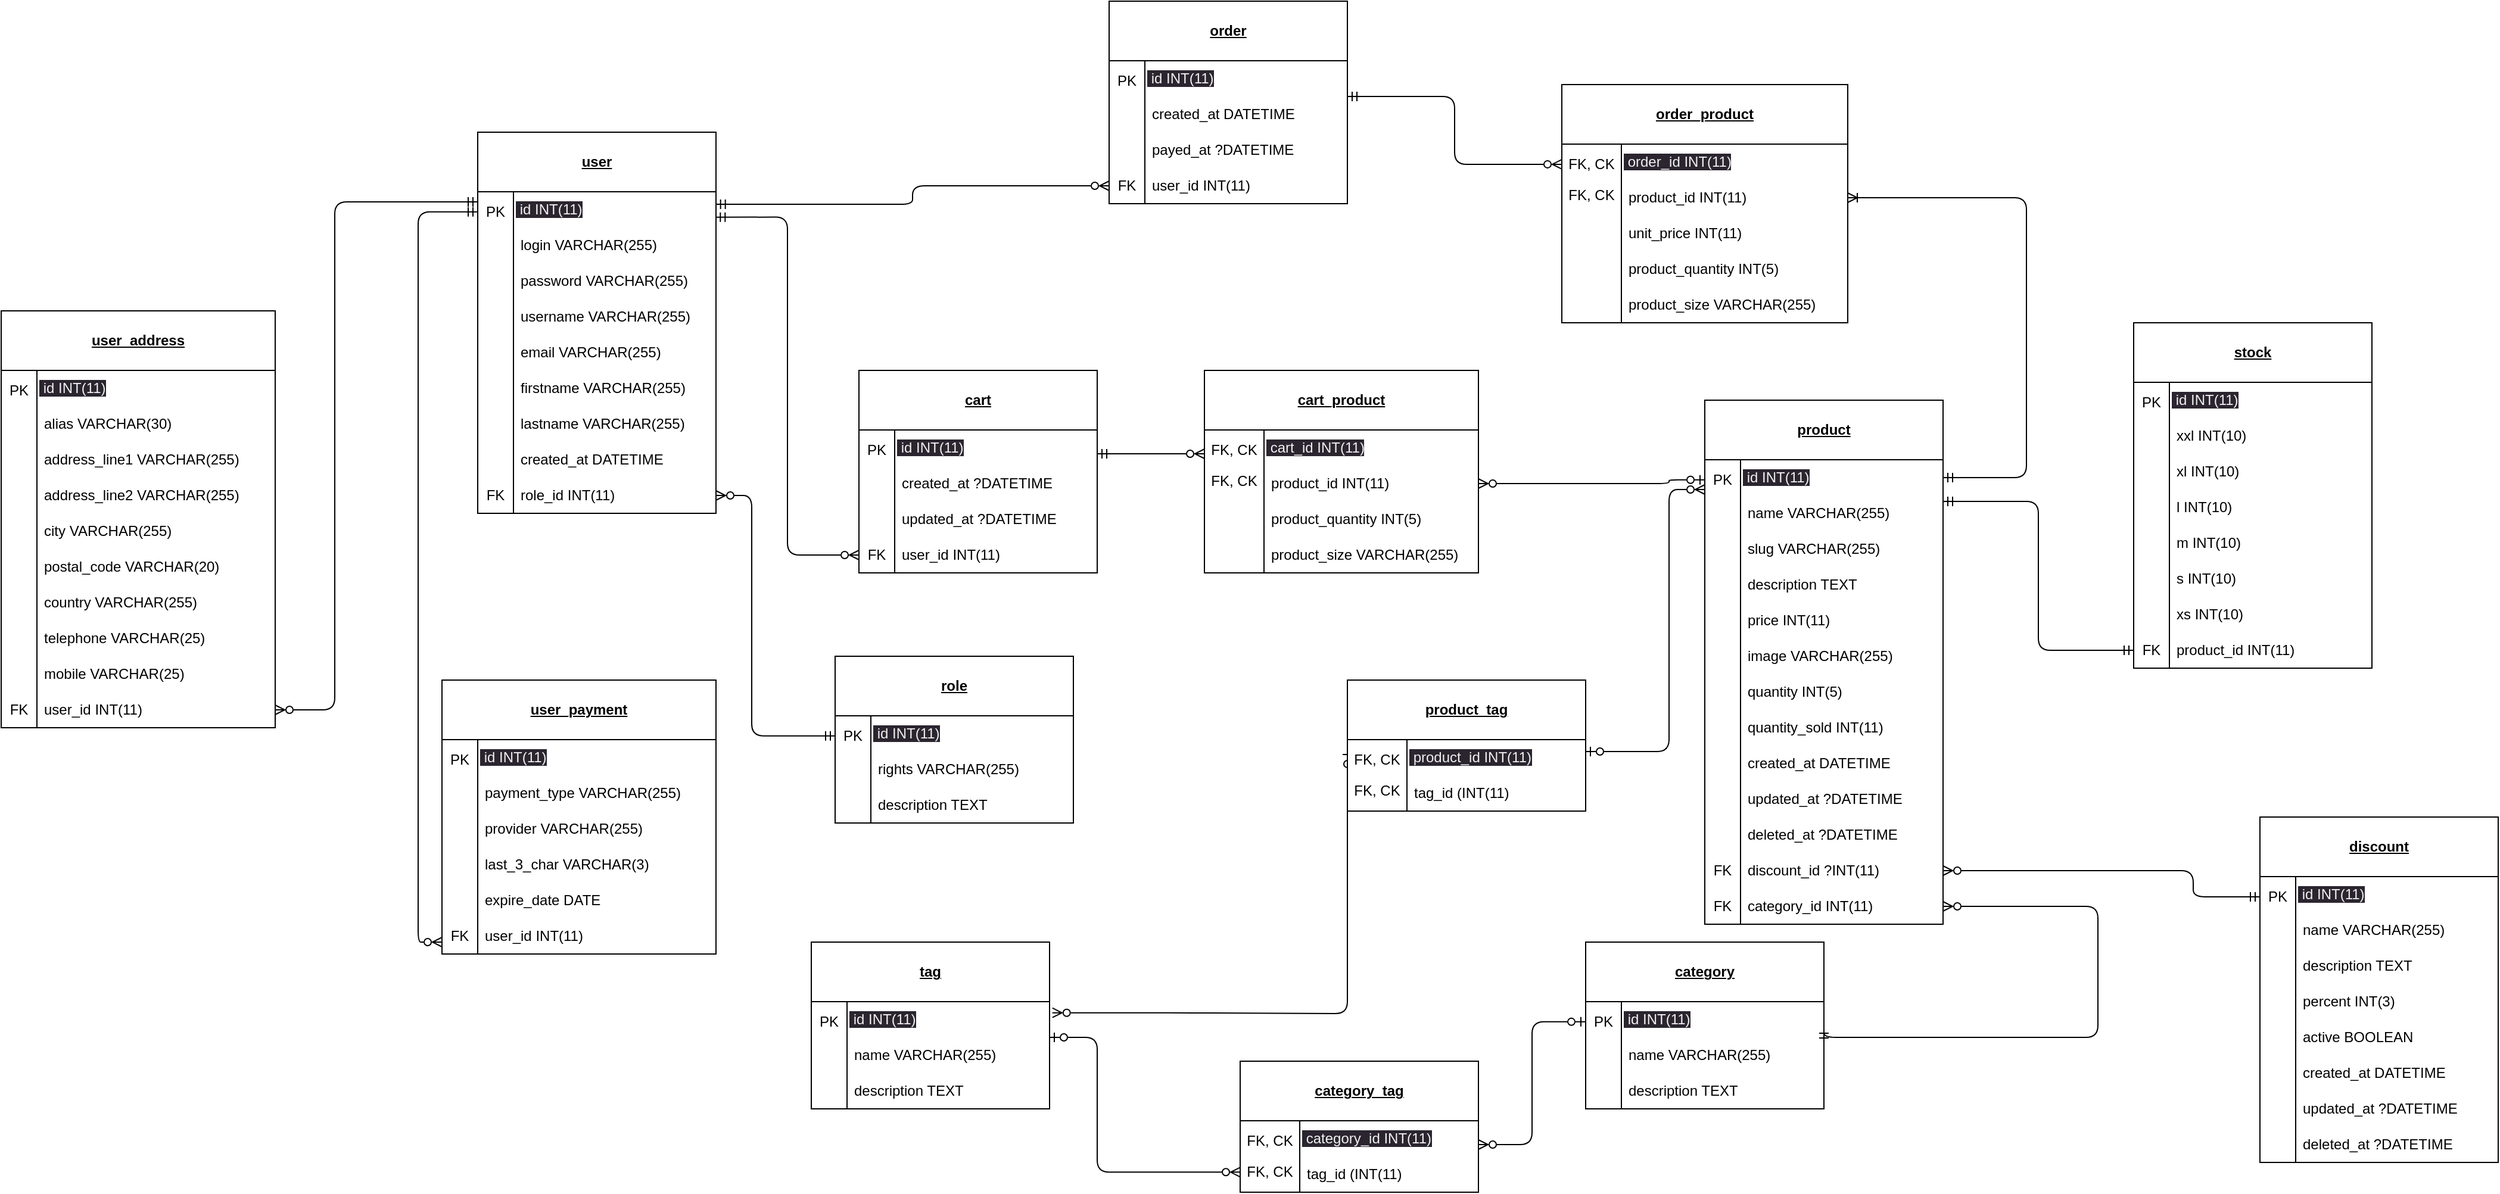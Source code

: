 <mxfile>
    <diagram name="Page-1" id="nvmFkLAB6nwE_kRz7ofC">
        <mxGraphModel dx="2457" dy="3274" grid="1" gridSize="10" guides="1" tooltips="1" connect="1" arrows="1" fold="1" page="1" pageScale="1" pageWidth="827" pageHeight="1169" math="0" shadow="0">
            <root>
                <mxCell id="0"/>
                <mxCell id="1" parent="0"/>
                <mxCell id="493" style="edgeStyle=orthogonalEdgeStyle;html=1;endArrow=ERmandOne;endFill=0;startArrow=ERzeroToMany;startFill=0;" parent="1" source="327" target="484" edge="1">
                    <mxGeometry relative="1" as="geometry">
                        <Array as="points">
                            <mxPoint x="1640" y="-580"/>
                            <mxPoint x="1640" y="-558"/>
                        </Array>
                        <mxPoint x="1450" y="-600" as="sourcePoint"/>
                        <mxPoint x="1600" y="-550" as="targetPoint"/>
                    </mxGeometry>
                </mxCell>
                <mxCell id="400" value="&lt;u&gt;product&lt;/u&gt;" style="swimlane;whiteSpace=wrap;html=1;rounded=0;strokeColor=default;startSize=50;swimlaneFillColor=default;" parent="1" vertex="1">
                    <mxGeometry x="1230" y="-975" width="200" height="440" as="geometry"/>
                </mxCell>
                <mxCell id="315" value="&lt;span style=&quot;color: rgb(240, 240, 240); font-family: Helvetica; font-size: 12px; font-style: normal; font-variant-ligatures: normal; font-variant-caps: normal; font-weight: 400; letter-spacing: normal; orphans: 2; text-align: left; text-indent: 0px; text-transform: none; widows: 2; word-spacing: 0px; -webkit-text-stroke-width: 0px; background-color: rgb(42, 37, 47); text-decoration-thickness: initial; text-decoration-style: initial; text-decoration-color: initial; float: none; display: inline !important;&quot;&gt;&amp;nbsp;id&amp;nbsp;INT(11)&lt;/span&gt;" style="swimlane;fontStyle=0;childLayout=stackLayout;horizontal=1;startSize=30;horizontalStack=0;resizeParent=1;resizeParentMax=0;resizeLast=0;collapsible=1;marginBottom=0;whiteSpace=wrap;html=1;swimlaneFillColor=default;swimlaneLine=0;align=left;" parent="400" vertex="1">
                    <mxGeometry x="30" y="50" width="170" height="390" as="geometry"/>
                </mxCell>
                <mxCell id="317" value="name&amp;nbsp;VARCHAR(255)" style="text;strokeColor=none;fillColor=none;align=left;verticalAlign=middle;spacingLeft=4;spacingRight=4;overflow=hidden;points=[[0,0.5],[1,0.5]];portConstraint=eastwest;rotatable=0;whiteSpace=wrap;html=1;" parent="315" vertex="1">
                    <mxGeometry y="30" width="170" height="30" as="geometry"/>
                </mxCell>
                <mxCell id="318" value="slug&amp;nbsp;VARCHAR(255)" style="text;strokeColor=none;fillColor=none;align=left;verticalAlign=middle;spacingLeft=4;spacingRight=4;overflow=hidden;points=[[0,0.5],[1,0.5]];portConstraint=eastwest;rotatable=0;whiteSpace=wrap;html=1;" parent="315" vertex="1">
                    <mxGeometry y="60" width="170" height="30" as="geometry"/>
                </mxCell>
                <mxCell id="319" value="description TEXT" style="text;strokeColor=none;fillColor=none;align=left;verticalAlign=middle;spacingLeft=4;spacingRight=4;overflow=hidden;points=[[0,0.5],[1,0.5]];portConstraint=eastwest;rotatable=0;whiteSpace=wrap;html=1;" parent="315" vertex="1">
                    <mxGeometry y="90" width="170" height="30" as="geometry"/>
                </mxCell>
                <mxCell id="320" value="price&amp;nbsp;INT(11)" style="text;strokeColor=none;fillColor=none;align=left;verticalAlign=middle;spacingLeft=4;spacingRight=4;overflow=hidden;points=[[0,0.5],[1,0.5]];portConstraint=eastwest;rotatable=0;whiteSpace=wrap;html=1;" parent="315" vertex="1">
                    <mxGeometry y="120" width="170" height="30" as="geometry"/>
                </mxCell>
                <mxCell id="321" value="image VARCHAR(255)" style="text;strokeColor=none;fillColor=none;align=left;verticalAlign=middle;spacingLeft=4;spacingRight=4;overflow=hidden;points=[[0,0.5],[1,0.5]];portConstraint=eastwest;rotatable=0;whiteSpace=wrap;html=1;" parent="315" vertex="1">
                    <mxGeometry y="150" width="170" height="30" as="geometry"/>
                </mxCell>
                <mxCell id="322" value="quantity INT(5)" style="text;strokeColor=none;fillColor=none;align=left;verticalAlign=middle;spacingLeft=4;spacingRight=4;overflow=hidden;points=[[0,0.5],[1,0.5]];portConstraint=eastwest;rotatable=0;whiteSpace=wrap;html=1;" parent="315" vertex="1">
                    <mxGeometry y="180" width="170" height="30" as="geometry"/>
                </mxCell>
                <mxCell id="323" value="quantity_sold INT(11)" style="text;strokeColor=none;fillColor=none;align=left;verticalAlign=middle;spacingLeft=4;spacingRight=4;overflow=hidden;points=[[0,0.5],[1,0.5]];portConstraint=eastwest;rotatable=0;whiteSpace=wrap;html=1;" parent="315" vertex="1">
                    <mxGeometry y="210" width="170" height="30" as="geometry"/>
                </mxCell>
                <mxCell id="324" value="created_at&amp;nbsp;DATETIME" style="text;strokeColor=none;fillColor=none;align=left;verticalAlign=middle;spacingLeft=4;spacingRight=4;overflow=hidden;points=[[0,0.5],[1,0.5]];portConstraint=eastwest;rotatable=0;whiteSpace=wrap;html=1;" parent="315" vertex="1">
                    <mxGeometry y="240" width="170" height="30" as="geometry"/>
                </mxCell>
                <mxCell id="325" value="updated_at ?DATETIME" style="text;strokeColor=none;fillColor=none;align=left;verticalAlign=middle;spacingLeft=4;spacingRight=4;overflow=hidden;points=[[0,0.5],[1,0.5]];portConstraint=eastwest;rotatable=0;whiteSpace=wrap;html=1;" parent="315" vertex="1">
                    <mxGeometry y="270" width="170" height="30" as="geometry"/>
                </mxCell>
                <mxCell id="326" value="deleted_at ?DATETIME" style="text;strokeColor=none;fillColor=none;align=left;verticalAlign=middle;spacingLeft=4;spacingRight=4;overflow=hidden;points=[[0,0.5],[1,0.5]];portConstraint=eastwest;rotatable=0;whiteSpace=wrap;html=1;" parent="315" vertex="1">
                    <mxGeometry y="300" width="170" height="30" as="geometry"/>
                </mxCell>
                <mxCell id="327" value="discount_id ?INT(11)" style="text;strokeColor=none;fillColor=none;align=left;verticalAlign=middle;spacingLeft=4;spacingRight=4;overflow=hidden;points=[[0,0.5],[1,0.5]];portConstraint=eastwest;rotatable=0;whiteSpace=wrap;html=1;" parent="315" vertex="1">
                    <mxGeometry y="330" width="170" height="30" as="geometry"/>
                </mxCell>
                <mxCell id="328" value="category_id&amp;nbsp;INT(11)" style="text;strokeColor=none;fillColor=none;align=left;verticalAlign=middle;spacingLeft=4;spacingRight=4;overflow=hidden;points=[[0,0.5],[1,0.5]];portConstraint=eastwest;rotatable=0;whiteSpace=wrap;html=1;" parent="315" vertex="1">
                    <mxGeometry y="360" width="170" height="30" as="geometry"/>
                </mxCell>
                <mxCell id="421" value="PK" style="text;html=1;strokeColor=none;fillColor=none;align=center;verticalAlign=middle;whiteSpace=wrap;rounded=0;container=0;" parent="400" vertex="1">
                    <mxGeometry y="49.996" width="30" height="33.846" as="geometry"/>
                </mxCell>
                <mxCell id="423" value="FK" style="text;html=1;strokeColor=none;fillColor=none;align=center;verticalAlign=middle;whiteSpace=wrap;rounded=0;container=0;" parent="400" vertex="1">
                    <mxGeometry y="380.02" width="30" height="29.99" as="geometry"/>
                </mxCell>
                <mxCell id="425" value="FK" style="text;html=1;strokeColor=none;fillColor=none;align=center;verticalAlign=middle;whiteSpace=wrap;rounded=0;container=0;" parent="400" vertex="1">
                    <mxGeometry y="410.01" width="30" height="29.99" as="geometry"/>
                </mxCell>
                <mxCell id="452" value="&lt;u&gt;stock&lt;/u&gt;" style="swimlane;whiteSpace=wrap;html=1;rounded=0;strokeColor=default;startSize=50;swimlaneFillColor=default;" parent="1" vertex="1">
                    <mxGeometry x="1590" y="-1040" width="200" height="290" as="geometry"/>
                </mxCell>
                <mxCell id="453" value="&lt;span style=&quot;color: rgb(240, 240, 240); font-family: Helvetica; font-size: 12px; font-style: normal; font-variant-ligatures: normal; font-variant-caps: normal; font-weight: 400; letter-spacing: normal; orphans: 2; text-align: left; text-indent: 0px; text-transform: none; widows: 2; word-spacing: 0px; -webkit-text-stroke-width: 0px; background-color: rgb(42, 37, 47); text-decoration-thickness: initial; text-decoration-style: initial; text-decoration-color: initial; float: none; display: inline !important;&quot;&gt;&amp;nbsp;id&amp;nbsp;INT(11)&lt;/span&gt;" style="swimlane;fontStyle=0;childLayout=stackLayout;horizontal=1;startSize=30;horizontalStack=0;resizeParent=1;resizeParentMax=0;resizeLast=0;collapsible=1;marginBottom=0;whiteSpace=wrap;html=1;swimlaneFillColor=default;swimlaneLine=0;align=left;" parent="452" vertex="1">
                    <mxGeometry x="30" y="50" width="170" height="240" as="geometry"/>
                </mxCell>
                <mxCell id="450" value="xxl INT(10)" style="text;strokeColor=none;fillColor=none;align=left;verticalAlign=middle;spacingLeft=4;spacingRight=4;overflow=hidden;points=[[0,0.5],[1,0.5]];portConstraint=eastwest;rotatable=0;whiteSpace=wrap;html=1;" parent="453" vertex="1">
                    <mxGeometry y="30" width="170" height="30" as="geometry"/>
                </mxCell>
                <mxCell id="449" value="xl INT(10)" style="text;strokeColor=none;fillColor=none;align=left;verticalAlign=middle;spacingLeft=4;spacingRight=4;overflow=hidden;points=[[0,0.5],[1,0.5]];portConstraint=eastwest;rotatable=0;whiteSpace=wrap;html=1;" parent="453" vertex="1">
                    <mxGeometry y="60" width="170" height="30" as="geometry"/>
                </mxCell>
                <mxCell id="448" value="l INT(10)" style="text;strokeColor=none;fillColor=none;align=left;verticalAlign=middle;spacingLeft=4;spacingRight=4;overflow=hidden;points=[[0,0.5],[1,0.5]];portConstraint=eastwest;rotatable=0;whiteSpace=wrap;html=1;" parent="453" vertex="1">
                    <mxGeometry y="90" width="170" height="30" as="geometry"/>
                </mxCell>
                <mxCell id="447" value="m INT(10)" style="text;strokeColor=none;fillColor=none;align=left;verticalAlign=middle;spacingLeft=4;spacingRight=4;overflow=hidden;points=[[0,0.5],[1,0.5]];portConstraint=eastwest;rotatable=0;whiteSpace=wrap;html=1;" parent="453" vertex="1">
                    <mxGeometry y="120" width="170" height="30" as="geometry"/>
                </mxCell>
                <mxCell id="446" value="s INT(10)" style="text;strokeColor=none;fillColor=none;align=left;verticalAlign=middle;spacingLeft=4;spacingRight=4;overflow=hidden;points=[[0,0.5],[1,0.5]];portConstraint=eastwest;rotatable=0;whiteSpace=wrap;html=1;" parent="453" vertex="1">
                    <mxGeometry y="150" width="170" height="30" as="geometry"/>
                </mxCell>
                <mxCell id="445" value="xs INT(10)" style="text;strokeColor=none;fillColor=none;align=left;verticalAlign=middle;spacingLeft=4;spacingRight=4;overflow=hidden;points=[[0,0.5],[1,0.5]];portConstraint=eastwest;rotatable=0;whiteSpace=wrap;html=1;" parent="453" vertex="1">
                    <mxGeometry y="180" width="170" height="30" as="geometry"/>
                </mxCell>
                <mxCell id="451" value="product_id&amp;nbsp;INT(11)" style="text;strokeColor=none;fillColor=none;align=left;verticalAlign=middle;spacingLeft=4;spacingRight=4;overflow=hidden;points=[[0,0.5],[1,0.5]];portConstraint=eastwest;rotatable=0;whiteSpace=wrap;html=1;" parent="453" vertex="1">
                    <mxGeometry y="210" width="170" height="30" as="geometry"/>
                </mxCell>
                <mxCell id="466" value="PK" style="text;html=1;strokeColor=none;fillColor=none;align=center;verticalAlign=middle;whiteSpace=wrap;rounded=0;container=0;" parent="452" vertex="1">
                    <mxGeometry y="49.996" width="30" height="33.846" as="geometry"/>
                </mxCell>
                <mxCell id="468" value="FK" style="text;html=1;strokeColor=none;fillColor=none;align=center;verticalAlign=middle;whiteSpace=wrap;rounded=0;container=0;" parent="452" vertex="1">
                    <mxGeometry y="260.01" width="30" height="29.99" as="geometry"/>
                </mxCell>
                <mxCell id="475" value="&lt;u&gt;discount&lt;/u&gt;" style="swimlane;whiteSpace=wrap;html=1;rounded=0;strokeColor=default;startSize=50;swimlaneFillColor=default;" parent="1" vertex="1">
                    <mxGeometry x="1696" y="-625" width="200" height="290" as="geometry"/>
                </mxCell>
                <mxCell id="476" value="&lt;span style=&quot;color: rgb(240, 240, 240); font-family: Helvetica; font-size: 12px; font-style: normal; font-variant-ligatures: normal; font-variant-caps: normal; font-weight: 400; letter-spacing: normal; orphans: 2; text-align: left; text-indent: 0px; text-transform: none; widows: 2; word-spacing: 0px; -webkit-text-stroke-width: 0px; background-color: rgb(42, 37, 47); text-decoration-thickness: initial; text-decoration-style: initial; text-decoration-color: initial; float: none; display: inline !important;&quot;&gt;&amp;nbsp;id&amp;nbsp;INT(11)&lt;/span&gt;" style="swimlane;fontStyle=0;childLayout=stackLayout;horizontal=1;startSize=30;horizontalStack=0;resizeParent=1;resizeParentMax=0;resizeLast=0;collapsible=1;marginBottom=0;whiteSpace=wrap;html=1;swimlaneFillColor=default;swimlaneLine=0;align=left;" parent="475" vertex="1">
                    <mxGeometry x="30" y="50" width="170" height="240" as="geometry"/>
                </mxCell>
                <mxCell id="486" value="name VARCHAR(255)" style="text;strokeColor=none;fillColor=none;align=left;verticalAlign=middle;spacingLeft=4;spacingRight=4;overflow=hidden;points=[[0,0.5],[1,0.5]];portConstraint=eastwest;rotatable=0;whiteSpace=wrap;html=1;" parent="476" vertex="1">
                    <mxGeometry y="30" width="170" height="30" as="geometry"/>
                </mxCell>
                <mxCell id="487" value="description TEXT" style="text;strokeColor=none;fillColor=none;align=left;verticalAlign=middle;spacingLeft=4;spacingRight=4;overflow=hidden;points=[[0,0.5],[1,0.5]];portConstraint=eastwest;rotatable=0;whiteSpace=wrap;html=1;" parent="476" vertex="1">
                    <mxGeometry y="60" width="170" height="30" as="geometry"/>
                </mxCell>
                <mxCell id="488" value="percent INT(3)" style="text;strokeColor=none;fillColor=none;align=left;verticalAlign=middle;spacingLeft=4;spacingRight=4;overflow=hidden;points=[[0,0.5],[1,0.5]];portConstraint=eastwest;rotatable=0;whiteSpace=wrap;html=1;" parent="476" vertex="1">
                    <mxGeometry y="90" width="170" height="30" as="geometry"/>
                </mxCell>
                <mxCell id="489" value="active BOOLEAN" style="text;strokeColor=none;fillColor=none;align=left;verticalAlign=middle;spacingLeft=4;spacingRight=4;overflow=hidden;points=[[0,0.5],[1,0.5]];portConstraint=eastwest;rotatable=0;whiteSpace=wrap;html=1;" parent="476" vertex="1">
                    <mxGeometry y="120" width="170" height="30" as="geometry"/>
                </mxCell>
                <mxCell id="490" value="created_at&amp;nbsp;DATETIME" style="text;strokeColor=none;fillColor=none;align=left;verticalAlign=middle;spacingLeft=4;spacingRight=4;overflow=hidden;points=[[0,0.5],[1,0.5]];portConstraint=eastwest;rotatable=0;whiteSpace=wrap;html=1;" parent="476" vertex="1">
                    <mxGeometry y="150" width="170" height="30" as="geometry"/>
                </mxCell>
                <mxCell id="491" value="updated_at ?DATETIME" style="text;strokeColor=none;fillColor=none;align=left;verticalAlign=middle;spacingLeft=4;spacingRight=4;overflow=hidden;points=[[0,0.5],[1,0.5]];portConstraint=eastwest;rotatable=0;whiteSpace=wrap;html=1;" parent="476" vertex="1">
                    <mxGeometry y="180" width="170" height="30" as="geometry"/>
                </mxCell>
                <mxCell id="492" value="deleted_at ?DATETIME" style="text;strokeColor=none;fillColor=none;align=left;verticalAlign=middle;spacingLeft=4;spacingRight=4;overflow=hidden;points=[[0,0.5],[1,0.5]];portConstraint=eastwest;rotatable=0;whiteSpace=wrap;html=1;" parent="476" vertex="1">
                    <mxGeometry y="210" width="170" height="30" as="geometry"/>
                </mxCell>
                <mxCell id="484" value="PK" style="text;html=1;strokeColor=none;fillColor=none;align=center;verticalAlign=middle;whiteSpace=wrap;rounded=0;container=0;" parent="475" vertex="1">
                    <mxGeometry y="49.996" width="30" height="33.846" as="geometry"/>
                </mxCell>
                <mxCell id="496" style="edgeStyle=orthogonalEdgeStyle;html=1;startArrow=ERmandOne;startFill=0;endArrow=ERmandOne;endFill=0;exitX=0;exitY=0.5;exitDx=0;exitDy=0;" parent="1" source="468" target="315" edge="1">
                    <mxGeometry relative="1" as="geometry">
                        <Array as="points">
                            <mxPoint x="1510" y="-765"/>
                            <mxPoint x="1510" y="-890"/>
                        </Array>
                    </mxGeometry>
                </mxCell>
                <mxCell id="497" value="&lt;u&gt;category&lt;/u&gt;" style="swimlane;whiteSpace=wrap;html=1;rounded=0;strokeColor=default;startSize=50;swimlaneFillColor=default;" parent="1" vertex="1">
                    <mxGeometry x="1130" y="-520" width="200" height="140" as="geometry"/>
                </mxCell>
                <mxCell id="498" value="&lt;span style=&quot;color: rgb(240, 240, 240); font-family: Helvetica; font-size: 12px; font-style: normal; font-variant-ligatures: normal; font-variant-caps: normal; font-weight: 400; letter-spacing: normal; orphans: 2; text-align: left; text-indent: 0px; text-transform: none; widows: 2; word-spacing: 0px; -webkit-text-stroke-width: 0px; background-color: rgb(42, 37, 47); text-decoration-thickness: initial; text-decoration-style: initial; text-decoration-color: initial; float: none; display: inline !important;&quot;&gt;&amp;nbsp;id&amp;nbsp;INT(11)&lt;/span&gt;" style="swimlane;fontStyle=0;childLayout=stackLayout;horizontal=1;startSize=30;horizontalStack=0;resizeParent=1;resizeParentMax=0;resizeLast=0;collapsible=1;marginBottom=0;whiteSpace=wrap;html=1;swimlaneFillColor=default;swimlaneLine=0;align=left;" parent="497" vertex="1">
                    <mxGeometry x="30" y="50" width="170" height="90" as="geometry"/>
                </mxCell>
                <mxCell id="499" value="name VARCHAR(255)" style="text;strokeColor=none;fillColor=none;align=left;verticalAlign=middle;spacingLeft=4;spacingRight=4;overflow=hidden;points=[[0,0.5],[1,0.5]];portConstraint=eastwest;rotatable=0;whiteSpace=wrap;html=1;" parent="498" vertex="1">
                    <mxGeometry y="30" width="170" height="30" as="geometry"/>
                </mxCell>
                <mxCell id="500" value="description TEXT" style="text;strokeColor=none;fillColor=none;align=left;verticalAlign=middle;spacingLeft=4;spacingRight=4;overflow=hidden;points=[[0,0.5],[1,0.5]];portConstraint=eastwest;rotatable=0;whiteSpace=wrap;html=1;" parent="498" vertex="1">
                    <mxGeometry y="60" width="170" height="30" as="geometry"/>
                </mxCell>
                <mxCell id="506" value="PK" style="text;html=1;strokeColor=none;fillColor=none;align=center;verticalAlign=middle;whiteSpace=wrap;rounded=0;container=0;" parent="497" vertex="1">
                    <mxGeometry y="49.996" width="30" height="33.846" as="geometry"/>
                </mxCell>
                <mxCell id="507" style="edgeStyle=orthogonalEdgeStyle;html=1;startArrow=ERzeroToMany;startFill=0;endArrow=ERmandOne;endFill=0;entryX=1;entryY=0.25;entryDx=0;entryDy=0;" parent="1" source="328" target="498" edge="1">
                    <mxGeometry relative="1" as="geometry">
                        <Array as="points">
                            <mxPoint x="1560" y="-550"/>
                            <mxPoint x="1560" y="-440"/>
                            <mxPoint x="1330" y="-440"/>
                        </Array>
                    </mxGeometry>
                </mxCell>
                <mxCell id="508" value="&lt;u&gt;tag&lt;/u&gt;" style="swimlane;whiteSpace=wrap;html=1;rounded=0;strokeColor=default;startSize=50;swimlaneFillColor=default;" parent="1" vertex="1">
                    <mxGeometry x="480" y="-520" width="200" height="140" as="geometry"/>
                </mxCell>
                <mxCell id="509" value="&lt;span style=&quot;color: rgb(240, 240, 240); font-family: Helvetica; font-size: 12px; font-style: normal; font-variant-ligatures: normal; font-variant-caps: normal; font-weight: 400; letter-spacing: normal; orphans: 2; text-align: left; text-indent: 0px; text-transform: none; widows: 2; word-spacing: 0px; -webkit-text-stroke-width: 0px; background-color: rgb(42, 37, 47); text-decoration-thickness: initial; text-decoration-style: initial; text-decoration-color: initial; float: none; display: inline !important;&quot;&gt;&amp;nbsp;id&amp;nbsp;INT(11)&lt;/span&gt;" style="swimlane;fontStyle=0;childLayout=stackLayout;horizontal=1;startSize=30;horizontalStack=0;resizeParent=1;resizeParentMax=0;resizeLast=0;collapsible=1;marginBottom=0;whiteSpace=wrap;html=1;swimlaneFillColor=default;swimlaneLine=0;align=left;" parent="508" vertex="1">
                    <mxGeometry x="30" y="50" width="170" height="90" as="geometry"/>
                </mxCell>
                <mxCell id="510" value="name VARCHAR(255)" style="text;strokeColor=none;fillColor=none;align=left;verticalAlign=middle;spacingLeft=4;spacingRight=4;overflow=hidden;points=[[0,0.5],[1,0.5]];portConstraint=eastwest;rotatable=0;whiteSpace=wrap;html=1;" parent="509" vertex="1">
                    <mxGeometry y="30" width="170" height="30" as="geometry"/>
                </mxCell>
                <mxCell id="511" value="description TEXT" style="text;strokeColor=none;fillColor=none;align=left;verticalAlign=middle;spacingLeft=4;spacingRight=4;overflow=hidden;points=[[0,0.5],[1,0.5]];portConstraint=eastwest;rotatable=0;whiteSpace=wrap;html=1;" parent="509" vertex="1">
                    <mxGeometry y="60" width="170" height="30" as="geometry"/>
                </mxCell>
                <mxCell id="512" value="PK" style="text;html=1;strokeColor=none;fillColor=none;align=center;verticalAlign=middle;whiteSpace=wrap;rounded=0;container=0;" parent="508" vertex="1">
                    <mxGeometry y="49.996" width="30" height="33.846" as="geometry"/>
                </mxCell>
                <mxCell id="516" value="&lt;u&gt;category_tag&lt;/u&gt;" style="swimlane;whiteSpace=wrap;html=1;rounded=0;strokeColor=default;startSize=50;swimlaneFillColor=default;" parent="1" vertex="1">
                    <mxGeometry x="840" y="-420" width="200" height="110" as="geometry"/>
                </mxCell>
                <mxCell id="517" value="&lt;span style=&quot;color: rgb(240, 240, 240); font-family: Helvetica; font-size: 12px; font-style: normal; font-variant-ligatures: normal; font-variant-caps: normal; font-weight: 400; letter-spacing: normal; orphans: 2; text-align: left; text-indent: 0px; text-transform: none; widows: 2; word-spacing: 0px; -webkit-text-stroke-width: 0px; background-color: rgb(42, 37, 47); text-decoration-thickness: initial; text-decoration-style: initial; text-decoration-color: initial; float: none; display: inline !important;&quot;&gt;&amp;nbsp;category_id INT(11)&lt;/span&gt;" style="swimlane;fontStyle=0;childLayout=stackLayout;horizontal=1;startSize=30;horizontalStack=0;resizeParent=1;resizeParentMax=0;resizeLast=0;collapsible=1;marginBottom=0;whiteSpace=wrap;html=1;swimlaneFillColor=default;swimlaneLine=0;align=left;rounded=0;" parent="516" vertex="1">
                    <mxGeometry x="50" y="50" width="150" height="60" as="geometry"/>
                </mxCell>
                <mxCell id="519" value="tag_id (INT(11)" style="text;strokeColor=none;fillColor=none;align=left;verticalAlign=middle;spacingLeft=4;spacingRight=4;overflow=hidden;points=[[0,0.5],[1,0.5]];portConstraint=eastwest;rotatable=0;whiteSpace=wrap;html=1;rounded=1;" parent="517" vertex="1">
                    <mxGeometry y="30" width="150" height="30" as="geometry"/>
                </mxCell>
                <mxCell id="520" value="FK, CK" style="text;html=1;strokeColor=none;fillColor=none;align=center;verticalAlign=middle;whiteSpace=wrap;rounded=0;container=0;" parent="516" vertex="1">
                    <mxGeometry y="50" width="50" height="33.85" as="geometry"/>
                </mxCell>
                <mxCell id="530" value="FK, CK" style="text;html=1;strokeColor=none;fillColor=none;align=center;verticalAlign=middle;whiteSpace=wrap;rounded=0;container=0;" parent="516" vertex="1">
                    <mxGeometry y="76.15" width="50" height="33.85" as="geometry"/>
                </mxCell>
                <mxCell id="526" style="edgeStyle=orthogonalEdgeStyle;html=1;entryX=0;entryY=0.5;entryDx=0;entryDy=0;startArrow=ERzeroToMany;startFill=0;endArrow=ERzeroToOne;endFill=0;" parent="1" source="517" target="506" edge="1">
                    <mxGeometry relative="1" as="geometry">
                        <Array as="points">
                            <mxPoint x="1085" y="-350"/>
                            <mxPoint x="1085" y="-453"/>
                        </Array>
                    </mxGeometry>
                </mxCell>
                <mxCell id="527" style="edgeStyle=orthogonalEdgeStyle;html=1;startArrow=ERzeroToMany;startFill=0;endArrow=ERzeroToOne;endFill=0;" parent="1" source="530" target="509" edge="1">
                    <mxGeometry relative="1" as="geometry">
                        <mxPoint x="670" y="-296.92" as="sourcePoint"/>
                        <mxPoint x="760" y="-410.001" as="targetPoint"/>
                        <Array as="points">
                            <mxPoint x="720" y="-327"/>
                            <mxPoint x="720" y="-440"/>
                        </Array>
                    </mxGeometry>
                </mxCell>
                <mxCell id="528" style="edgeStyle=orthogonalEdgeStyle;html=1;startArrow=ERzeroToMany;startFill=0;endArrow=ERzeroToOne;endFill=0;exitX=1.014;exitY=0.104;exitDx=0;exitDy=0;exitPerimeter=0;entryX=0;entryY=0.25;entryDx=0;entryDy=0;" parent="1" source="509" target="534" edge="1">
                    <mxGeometry relative="1" as="geometry">
                        <mxPoint x="920" y="-680" as="targetPoint"/>
                        <Array as="points">
                            <mxPoint x="790" y="-461"/>
                            <mxPoint x="930" y="-460"/>
                        </Array>
                        <mxPoint x="700" y="-460" as="sourcePoint"/>
                    </mxGeometry>
                </mxCell>
                <mxCell id="529" style="edgeStyle=orthogonalEdgeStyle;html=1;startArrow=ERzeroToMany;startFill=0;endArrow=ERzeroToOne;endFill=0;" parent="1" source="421" target="532" edge="1">
                    <mxGeometry relative="1" as="geometry">
                        <mxPoint x="1070" y="-470" as="targetPoint"/>
                        <Array as="points">
                            <mxPoint x="1200" y="-900"/>
                            <mxPoint x="1200" y="-680"/>
                        </Array>
                    </mxGeometry>
                </mxCell>
                <mxCell id="531" value="&lt;u&gt;product_tag&lt;/u&gt;" style="swimlane;whiteSpace=wrap;html=1;rounded=0;strokeColor=default;startSize=50;swimlaneFillColor=default;" parent="1" vertex="1">
                    <mxGeometry x="930" y="-740" width="200" height="110" as="geometry"/>
                </mxCell>
                <mxCell id="532" value="&lt;span style=&quot;color: rgb(240, 240, 240); font-family: Helvetica; font-size: 12px; font-style: normal; font-variant-ligatures: normal; font-variant-caps: normal; font-weight: 400; letter-spacing: normal; orphans: 2; text-align: left; text-indent: 0px; text-transform: none; widows: 2; word-spacing: 0px; -webkit-text-stroke-width: 0px; background-color: rgb(42, 37, 47); text-decoration-thickness: initial; text-decoration-style: initial; text-decoration-color: initial; float: none; display: inline !important;&quot;&gt;&amp;nbsp;product_id INT(11)&lt;/span&gt;" style="swimlane;fontStyle=0;childLayout=stackLayout;horizontal=1;startSize=30;horizontalStack=0;resizeParent=1;resizeParentMax=0;resizeLast=0;collapsible=1;marginBottom=0;whiteSpace=wrap;html=1;swimlaneFillColor=default;swimlaneLine=0;align=left;rounded=0;" parent="531" vertex="1">
                    <mxGeometry x="50" y="50" width="150" height="60" as="geometry"/>
                </mxCell>
                <mxCell id="533" value="tag_id (INT(11)" style="text;strokeColor=none;fillColor=none;align=left;verticalAlign=middle;spacingLeft=4;spacingRight=4;overflow=hidden;points=[[0,0.5],[1,0.5]];portConstraint=eastwest;rotatable=0;whiteSpace=wrap;html=1;rounded=1;" parent="532" vertex="1">
                    <mxGeometry y="30" width="150" height="30" as="geometry"/>
                </mxCell>
                <mxCell id="534" value="FK, CK" style="text;html=1;strokeColor=none;fillColor=none;align=center;verticalAlign=middle;whiteSpace=wrap;rounded=0;container=0;" parent="531" vertex="1">
                    <mxGeometry y="50" width="50" height="33.85" as="geometry"/>
                </mxCell>
                <mxCell id="535" value="FK, CK" style="text;html=1;strokeColor=none;fillColor=none;align=center;verticalAlign=middle;whiteSpace=wrap;rounded=0;container=0;" parent="531" vertex="1">
                    <mxGeometry y="76.15" width="50" height="33.85" as="geometry"/>
                </mxCell>
                <mxCell id="536" value="&lt;u&gt;cart&lt;/u&gt;" style="swimlane;whiteSpace=wrap;html=1;rounded=0;strokeColor=default;startSize=50;swimlaneFillColor=default;" parent="1" vertex="1">
                    <mxGeometry x="520" y="-1000" width="200" height="170" as="geometry"/>
                </mxCell>
                <mxCell id="537" value="&lt;span style=&quot;color: rgb(240, 240, 240); font-family: Helvetica; font-size: 12px; font-style: normal; font-variant-ligatures: normal; font-variant-caps: normal; font-weight: 400; letter-spacing: normal; orphans: 2; text-align: left; text-indent: 0px; text-transform: none; widows: 2; word-spacing: 0px; -webkit-text-stroke-width: 0px; background-color: rgb(42, 37, 47); text-decoration-thickness: initial; text-decoration-style: initial; text-decoration-color: initial; float: none; display: inline !important;&quot;&gt;&amp;nbsp;id&amp;nbsp;INT(11)&lt;/span&gt;" style="swimlane;fontStyle=0;childLayout=stackLayout;horizontal=1;startSize=30;horizontalStack=0;resizeParent=1;resizeParentMax=0;resizeLast=0;collapsible=1;marginBottom=0;whiteSpace=wrap;html=1;swimlaneFillColor=default;swimlaneLine=0;align=left;" parent="536" vertex="1">
                    <mxGeometry x="30" y="50" width="170" height="120" as="geometry"/>
                </mxCell>
                <mxCell id="547" value="created_at ?DATETIME" style="text;strokeColor=none;fillColor=none;align=left;verticalAlign=middle;spacingLeft=4;spacingRight=4;overflow=hidden;points=[[0,0.5],[1,0.5]];portConstraint=eastwest;rotatable=0;whiteSpace=wrap;html=1;" parent="537" vertex="1">
                    <mxGeometry y="30" width="170" height="30" as="geometry"/>
                </mxCell>
                <mxCell id="548" value="updated_at ?DATETIME" style="text;strokeColor=none;fillColor=none;align=left;verticalAlign=middle;spacingLeft=4;spacingRight=4;overflow=hidden;points=[[0,0.5],[1,0.5]];portConstraint=eastwest;rotatable=0;whiteSpace=wrap;html=1;" parent="537" vertex="1">
                    <mxGeometry y="60" width="170" height="30" as="geometry"/>
                </mxCell>
                <mxCell id="549" value="user_id&amp;nbsp;INT(11)" style="text;strokeColor=none;fillColor=none;align=left;verticalAlign=middle;spacingLeft=4;spacingRight=4;overflow=hidden;points=[[0,0.5],[1,0.5]];portConstraint=eastwest;rotatable=0;whiteSpace=wrap;html=1;" parent="537" vertex="1">
                    <mxGeometry y="90" width="170" height="30" as="geometry"/>
                </mxCell>
                <mxCell id="545" value="PK" style="text;html=1;strokeColor=none;fillColor=none;align=center;verticalAlign=middle;whiteSpace=wrap;rounded=0;container=0;" parent="536" vertex="1">
                    <mxGeometry y="49.996" width="30" height="33.846" as="geometry"/>
                </mxCell>
                <mxCell id="546" value="FK" style="text;html=1;strokeColor=none;fillColor=none;align=center;verticalAlign=middle;whiteSpace=wrap;rounded=0;container=0;" parent="536" vertex="1">
                    <mxGeometry y="140.01" width="30" height="29.99" as="geometry"/>
                </mxCell>
                <mxCell id="550" value="&lt;u&gt;order&lt;/u&gt;" style="swimlane;whiteSpace=wrap;html=1;rounded=0;strokeColor=default;startSize=50;swimlaneFillColor=default;" parent="1" vertex="1">
                    <mxGeometry x="730" y="-1310" width="200" height="170" as="geometry"/>
                </mxCell>
                <mxCell id="551" value="&lt;span style=&quot;color: rgb(240, 240, 240); font-family: Helvetica; font-size: 12px; font-style: normal; font-variant-ligatures: normal; font-variant-caps: normal; font-weight: 400; letter-spacing: normal; orphans: 2; text-align: left; text-indent: 0px; text-transform: none; widows: 2; word-spacing: 0px; -webkit-text-stroke-width: 0px; background-color: rgb(42, 37, 47); text-decoration-thickness: initial; text-decoration-style: initial; text-decoration-color: initial; float: none; display: inline !important;&quot;&gt;&amp;nbsp;id&amp;nbsp;INT(11)&lt;/span&gt;" style="swimlane;fontStyle=0;childLayout=stackLayout;horizontal=1;startSize=30;horizontalStack=0;resizeParent=1;resizeParentMax=0;resizeLast=0;collapsible=1;marginBottom=0;whiteSpace=wrap;html=1;swimlaneFillColor=default;swimlaneLine=0;align=left;" parent="550" vertex="1">
                    <mxGeometry x="30" y="50" width="170" height="120" as="geometry"/>
                </mxCell>
                <mxCell id="552" value="created_at&amp;nbsp;DATETIME" style="text;strokeColor=none;fillColor=none;align=left;verticalAlign=middle;spacingLeft=4;spacingRight=4;overflow=hidden;points=[[0,0.5],[1,0.5]];portConstraint=eastwest;rotatable=0;whiteSpace=wrap;html=1;" parent="551" vertex="1">
                    <mxGeometry y="30" width="170" height="30" as="geometry"/>
                </mxCell>
                <mxCell id="553" value="payed_at ?DATETIME" style="text;strokeColor=none;fillColor=none;align=left;verticalAlign=middle;spacingLeft=4;spacingRight=4;overflow=hidden;points=[[0,0.5],[1,0.5]];portConstraint=eastwest;rotatable=0;whiteSpace=wrap;html=1;" parent="551" vertex="1">
                    <mxGeometry y="60" width="170" height="30" as="geometry"/>
                </mxCell>
                <mxCell id="554" value="user_id&amp;nbsp;INT(11)" style="text;strokeColor=none;fillColor=none;align=left;verticalAlign=middle;spacingLeft=4;spacingRight=4;overflow=hidden;points=[[0,0.5],[1,0.5]];portConstraint=eastwest;rotatable=0;whiteSpace=wrap;html=1;" parent="551" vertex="1">
                    <mxGeometry y="90" width="170" height="30" as="geometry"/>
                </mxCell>
                <mxCell id="555" value="PK" style="text;html=1;strokeColor=none;fillColor=none;align=center;verticalAlign=middle;whiteSpace=wrap;rounded=0;container=0;" parent="550" vertex="1">
                    <mxGeometry y="49.996" width="30" height="33.846" as="geometry"/>
                </mxCell>
                <mxCell id="556" value="FK" style="text;html=1;strokeColor=none;fillColor=none;align=center;verticalAlign=middle;whiteSpace=wrap;rounded=0;container=0;" parent="550" vertex="1">
                    <mxGeometry y="140.01" width="30" height="29.99" as="geometry"/>
                </mxCell>
                <mxCell id="557" value="&lt;u&gt;cart_product&lt;/u&gt;" style="swimlane;whiteSpace=wrap;html=1;rounded=0;strokeColor=default;startSize=50;swimlaneFillColor=default;" parent="1" vertex="1">
                    <mxGeometry x="810" y="-1000" width="230" height="170" as="geometry"/>
                </mxCell>
                <mxCell id="558" value="&lt;span style=&quot;color: rgb(240, 240, 240); font-family: Helvetica; font-size: 12px; font-style: normal; font-variant-ligatures: normal; font-variant-caps: normal; font-weight: 400; letter-spacing: normal; orphans: 2; text-align: left; text-indent: 0px; text-transform: none; widows: 2; word-spacing: 0px; -webkit-text-stroke-width: 0px; background-color: rgb(42, 37, 47); text-decoration-thickness: initial; text-decoration-style: initial; text-decoration-color: initial; float: none; display: inline !important;&quot;&gt;&amp;nbsp;cart_id INT(11)&lt;/span&gt;" style="swimlane;fontStyle=0;childLayout=stackLayout;horizontal=1;startSize=30;horizontalStack=0;resizeParent=1;resizeParentMax=0;resizeLast=0;collapsible=1;marginBottom=0;whiteSpace=wrap;html=1;swimlaneFillColor=default;swimlaneLine=0;align=left;rounded=0;" parent="557" vertex="1">
                    <mxGeometry x="50" y="50" width="180" height="120" as="geometry"/>
                </mxCell>
                <mxCell id="559" value="product_id INT(11)" style="text;strokeColor=none;fillColor=none;align=left;verticalAlign=middle;spacingLeft=4;spacingRight=4;overflow=hidden;points=[[0,0.5],[1,0.5]];portConstraint=eastwest;rotatable=0;whiteSpace=wrap;html=1;rounded=1;" parent="558" vertex="1">
                    <mxGeometry y="30" width="180" height="30" as="geometry"/>
                </mxCell>
                <mxCell id="686" value="product_quantity INT(5)" style="text;strokeColor=none;fillColor=none;align=left;verticalAlign=middle;spacingLeft=4;spacingRight=4;overflow=hidden;points=[[0,0.5],[1,0.5]];portConstraint=eastwest;rotatable=0;whiteSpace=wrap;html=1;rounded=1;" parent="558" vertex="1">
                    <mxGeometry y="60" width="180" height="30" as="geometry"/>
                </mxCell>
                <mxCell id="687" value="product_size VARCHAR(255)" style="text;strokeColor=none;fillColor=none;align=left;verticalAlign=middle;spacingLeft=4;spacingRight=4;overflow=hidden;points=[[0,0.5],[1,0.5]];portConstraint=eastwest;rotatable=0;whiteSpace=wrap;html=1;rounded=1;" parent="558" vertex="1">
                    <mxGeometry y="90" width="180" height="30" as="geometry"/>
                </mxCell>
                <mxCell id="560" value="FK, CK" style="text;html=1;strokeColor=none;fillColor=none;align=center;verticalAlign=middle;whiteSpace=wrap;rounded=0;container=0;" parent="557" vertex="1">
                    <mxGeometry y="50" width="50" height="33.85" as="geometry"/>
                </mxCell>
                <mxCell id="561" value="FK, CK" style="text;html=1;strokeColor=none;fillColor=none;align=center;verticalAlign=middle;whiteSpace=wrap;rounded=0;container=0;" parent="557" vertex="1">
                    <mxGeometry y="76.15" width="50" height="33.85" as="geometry"/>
                </mxCell>
                <mxCell id="562" value="&lt;u&gt;order_product&lt;/u&gt;" style="swimlane;whiteSpace=wrap;html=1;rounded=0;strokeColor=default;startSize=50;swimlaneFillColor=default;" parent="1" vertex="1">
                    <mxGeometry x="1110" y="-1240" width="240" height="200" as="geometry"/>
                </mxCell>
                <mxCell id="563" value="&lt;span style=&quot;color: rgb(240, 240, 240); font-family: Helvetica; font-size: 12px; font-style: normal; font-variant-ligatures: normal; font-variant-caps: normal; font-weight: 400; letter-spacing: normal; orphans: 2; text-align: left; text-indent: 0px; text-transform: none; widows: 2; word-spacing: 0px; -webkit-text-stroke-width: 0px; background-color: rgb(42, 37, 47); text-decoration-thickness: initial; text-decoration-style: initial; text-decoration-color: initial; float: none; display: inline !important;&quot;&gt;&amp;nbsp;order_id INT(11)&lt;/span&gt;" style="swimlane;fontStyle=0;childLayout=stackLayout;horizontal=1;startSize=30;horizontalStack=0;resizeParent=1;resizeParentMax=0;resizeLast=0;collapsible=1;marginBottom=0;whiteSpace=wrap;html=1;swimlaneFillColor=default;swimlaneLine=0;align=left;rounded=0;" parent="562" vertex="1">
                    <mxGeometry x="50" y="50" width="190" height="150" as="geometry"/>
                </mxCell>
                <mxCell id="564" value="product_id INT(11)" style="text;strokeColor=none;fillColor=none;align=left;verticalAlign=middle;spacingLeft=4;spacingRight=4;overflow=hidden;points=[[0,0.5],[1,0.5]];portConstraint=eastwest;rotatable=0;whiteSpace=wrap;html=1;rounded=1;" parent="563" vertex="1">
                    <mxGeometry y="30" width="190" height="30" as="geometry"/>
                </mxCell>
                <mxCell id="685" value="unit_price INT(11)" style="text;strokeColor=none;fillColor=none;align=left;verticalAlign=middle;spacingLeft=4;spacingRight=4;overflow=hidden;points=[[0,0.5],[1,0.5]];portConstraint=eastwest;rotatable=0;whiteSpace=wrap;html=1;rounded=1;" parent="563" vertex="1">
                    <mxGeometry y="60" width="190" height="30" as="geometry"/>
                </mxCell>
                <mxCell id="682" value="product_quantity INT(5)" style="text;strokeColor=none;fillColor=none;align=left;verticalAlign=middle;spacingLeft=4;spacingRight=4;overflow=hidden;points=[[0,0.5],[1,0.5]];portConstraint=eastwest;rotatable=0;whiteSpace=wrap;html=1;rounded=1;" parent="563" vertex="1">
                    <mxGeometry y="90" width="190" height="30" as="geometry"/>
                </mxCell>
                <mxCell id="683" value="product_size VARCHAR(255)" style="text;strokeColor=none;fillColor=none;align=left;verticalAlign=middle;spacingLeft=4;spacingRight=4;overflow=hidden;points=[[0,0.5],[1,0.5]];portConstraint=eastwest;rotatable=0;whiteSpace=wrap;html=1;rounded=1;" parent="563" vertex="1">
                    <mxGeometry y="120" width="190" height="30" as="geometry"/>
                </mxCell>
                <mxCell id="565" value="FK, CK" style="text;html=1;strokeColor=none;fillColor=none;align=center;verticalAlign=middle;whiteSpace=wrap;rounded=0;container=0;" parent="562" vertex="1">
                    <mxGeometry y="50" width="50" height="33.85" as="geometry"/>
                </mxCell>
                <mxCell id="566" value="FK, CK" style="text;html=1;strokeColor=none;fillColor=none;align=center;verticalAlign=middle;whiteSpace=wrap;rounded=0;container=0;" parent="562" vertex="1">
                    <mxGeometry y="76.15" width="50" height="33.85" as="geometry"/>
                </mxCell>
                <mxCell id="568" style="edgeStyle=orthogonalEdgeStyle;html=1;startArrow=ERzeroToMany;startFill=0;endArrow=ERmandOne;endFill=0;entryX=1;entryY=0.167;entryDx=0;entryDy=0;entryPerimeter=0;" parent="1" source="560" target="537" edge="1">
                    <mxGeometry relative="1" as="geometry">
                        <Array as="points">
                            <mxPoint x="790" y="-930"/>
                            <mxPoint x="790" y="-930"/>
                        </Array>
                    </mxGeometry>
                </mxCell>
                <mxCell id="569" style="edgeStyle=orthogonalEdgeStyle;html=1;startArrow=ERzeroToMany;startFill=0;endArrow=ERzeroToOne;endFill=0;exitX=1;exitY=0.5;exitDx=0;exitDy=0;entryX=0;entryY=0.5;entryDx=0;entryDy=0;" parent="1" source="559" target="421" edge="1">
                    <mxGeometry relative="1" as="geometry">
                        <Array as="points">
                            <mxPoint x="1200" y="-905"/>
                            <mxPoint x="1200" y="-908"/>
                        </Array>
                    </mxGeometry>
                </mxCell>
                <mxCell id="570" value="&lt;u&gt;user&lt;/u&gt;" style="swimlane;whiteSpace=wrap;html=1;rounded=0;strokeColor=default;startSize=50;swimlaneFillColor=default;" parent="1" vertex="1">
                    <mxGeometry x="200" y="-1200" width="200" height="320" as="geometry"/>
                </mxCell>
                <mxCell id="571" value="&lt;span style=&quot;color: rgb(240, 240, 240); font-family: Helvetica; font-size: 12px; font-style: normal; font-variant-ligatures: normal; font-variant-caps: normal; font-weight: 400; letter-spacing: normal; orphans: 2; text-align: left; text-indent: 0px; text-transform: none; widows: 2; word-spacing: 0px; -webkit-text-stroke-width: 0px; background-color: rgb(42, 37, 47); text-decoration-thickness: initial; text-decoration-style: initial; text-decoration-color: initial; float: none; display: inline !important;&quot;&gt;&amp;nbsp;id&amp;nbsp;INT(11)&lt;/span&gt;" style="swimlane;fontStyle=0;childLayout=stackLayout;horizontal=1;startSize=30;horizontalStack=0;resizeParent=1;resizeParentMax=0;resizeLast=0;collapsible=1;marginBottom=0;whiteSpace=wrap;html=1;swimlaneFillColor=default;swimlaneLine=0;align=left;" parent="570" vertex="1">
                    <mxGeometry x="30" y="50" width="170" height="270" as="geometry">
                        <mxRectangle x="30" y="50" width="100" height="30" as="alternateBounds"/>
                    </mxGeometry>
                </mxCell>
                <mxCell id="664" value="login VARCHAR(255)" style="text;strokeColor=none;fillColor=none;align=left;verticalAlign=middle;spacingLeft=4;spacingRight=4;overflow=hidden;points=[[0,0.5],[1,0.5]];portConstraint=eastwest;rotatable=0;whiteSpace=wrap;html=1;" parent="571" vertex="1">
                    <mxGeometry y="30" width="170" height="30" as="geometry"/>
                </mxCell>
                <mxCell id="665" value="password&amp;nbsp;VARCHAR(255)" style="text;strokeColor=none;fillColor=none;align=left;verticalAlign=middle;spacingLeft=4;spacingRight=4;overflow=hidden;points=[[0,0.5],[1,0.5]];portConstraint=eastwest;rotatable=0;whiteSpace=wrap;html=1;" parent="571" vertex="1">
                    <mxGeometry y="60" width="170" height="30" as="geometry"/>
                </mxCell>
                <mxCell id="666" value="username VARCHAR(255)" style="text;strokeColor=none;fillColor=none;align=left;verticalAlign=middle;spacingLeft=4;spacingRight=4;overflow=hidden;points=[[0,0.5],[1,0.5]];portConstraint=eastwest;rotatable=0;whiteSpace=wrap;html=1;" parent="571" vertex="1">
                    <mxGeometry y="90" width="170" height="30" as="geometry"/>
                </mxCell>
                <mxCell id="667" value="email VARCHAR(255)" style="text;strokeColor=none;fillColor=none;align=left;verticalAlign=middle;spacingLeft=4;spacingRight=4;overflow=hidden;points=[[0,0.5],[1,0.5]];portConstraint=eastwest;rotatable=0;whiteSpace=wrap;html=1;" parent="571" vertex="1">
                    <mxGeometry y="120" width="170" height="30" as="geometry"/>
                </mxCell>
                <mxCell id="668" value="firstname&amp;nbsp;VARCHAR(255)" style="text;strokeColor=none;fillColor=none;align=left;verticalAlign=middle;spacingLeft=4;spacingRight=4;overflow=hidden;points=[[0,0.5],[1,0.5]];portConstraint=eastwest;rotatable=0;whiteSpace=wrap;html=1;" parent="571" vertex="1">
                    <mxGeometry y="150" width="170" height="30" as="geometry"/>
                </mxCell>
                <mxCell id="669" value="lastname&amp;nbsp;VARCHAR(255)" style="text;strokeColor=none;fillColor=none;align=left;verticalAlign=middle;spacingLeft=4;spacingRight=4;overflow=hidden;points=[[0,0.5],[1,0.5]];portConstraint=eastwest;rotatable=0;whiteSpace=wrap;html=1;" parent="571" vertex="1">
                    <mxGeometry y="180" width="170" height="30" as="geometry"/>
                </mxCell>
                <mxCell id="670" value="created_at DATETIME" style="text;strokeColor=none;fillColor=none;align=left;verticalAlign=middle;spacingLeft=4;spacingRight=4;overflow=hidden;points=[[0,0.5],[1,0.5]];portConstraint=eastwest;rotatable=0;whiteSpace=wrap;html=1;" parent="571" vertex="1">
                    <mxGeometry y="210" width="170" height="30" as="geometry"/>
                </mxCell>
                <mxCell id="671" value="role_id&amp;nbsp;INT(11)" style="text;strokeColor=none;fillColor=none;align=left;verticalAlign=middle;spacingLeft=4;spacingRight=4;overflow=hidden;points=[[0,0.5],[1,0.5]];portConstraint=eastwest;rotatable=0;whiteSpace=wrap;html=1;" parent="571" vertex="1">
                    <mxGeometry y="240" width="170" height="30" as="geometry"/>
                </mxCell>
                <mxCell id="584" value="PK" style="text;html=1;strokeColor=none;fillColor=none;align=center;verticalAlign=middle;whiteSpace=wrap;rounded=0;container=0;" parent="570" vertex="1">
                    <mxGeometry y="49.996" width="30" height="33.846" as="geometry"/>
                </mxCell>
                <mxCell id="672" value="FK" style="text;html=1;strokeColor=none;fillColor=none;align=center;verticalAlign=middle;whiteSpace=wrap;rounded=0;container=0;" parent="570" vertex="1">
                    <mxGeometry y="290.01" width="30" height="29.99" as="geometry"/>
                </mxCell>
                <mxCell id="587" value="&lt;u&gt;user_address&lt;/u&gt;" style="swimlane;whiteSpace=wrap;html=1;rounded=0;strokeColor=default;startSize=50;swimlaneFillColor=default;" parent="1" vertex="1">
                    <mxGeometry x="-200" y="-1050" width="230" height="350" as="geometry"/>
                </mxCell>
                <mxCell id="588" value="&lt;span style=&quot;color: rgb(240, 240, 240); font-family: Helvetica; font-size: 12px; font-style: normal; font-variant-ligatures: normal; font-variant-caps: normal; font-weight: 400; letter-spacing: normal; orphans: 2; text-align: left; text-indent: 0px; text-transform: none; widows: 2; word-spacing: 0px; -webkit-text-stroke-width: 0px; background-color: rgb(42, 37, 47); text-decoration-thickness: initial; text-decoration-style: initial; text-decoration-color: initial; float: none; display: inline !important;&quot;&gt;&amp;nbsp;id&amp;nbsp;INT(11)&lt;/span&gt;" style="swimlane;fontStyle=0;childLayout=stackLayout;horizontal=1;startSize=30;horizontalStack=0;resizeParent=1;resizeParentMax=0;resizeLast=0;collapsible=1;marginBottom=0;whiteSpace=wrap;html=1;swimlaneFillColor=default;swimlaneLine=0;align=left;" parent="587" vertex="1">
                    <mxGeometry x="30" y="50" width="200" height="300" as="geometry"/>
                </mxCell>
                <mxCell id="621" value="alias VARCHAR(30)" style="text;strokeColor=none;fillColor=none;align=left;verticalAlign=middle;spacingLeft=4;spacingRight=4;overflow=hidden;points=[[0,0.5],[1,0.5]];portConstraint=eastwest;rotatable=0;whiteSpace=wrap;html=1;" parent="588" vertex="1">
                    <mxGeometry y="30" width="200" height="30" as="geometry"/>
                </mxCell>
                <mxCell id="622" value="address_line1 VARCHAR(255)" style="text;strokeColor=none;fillColor=none;align=left;verticalAlign=middle;spacingLeft=4;spacingRight=4;overflow=hidden;points=[[0,0.5],[1,0.5]];portConstraint=eastwest;rotatable=0;whiteSpace=wrap;html=1;" parent="588" vertex="1">
                    <mxGeometry y="60" width="200" height="30" as="geometry"/>
                </mxCell>
                <mxCell id="623" value="address_line2&amp;nbsp;VARCHAR(255)" style="text;strokeColor=none;fillColor=none;align=left;verticalAlign=middle;spacingLeft=4;spacingRight=4;overflow=hidden;points=[[0,0.5],[1,0.5]];portConstraint=eastwest;rotatable=0;whiteSpace=wrap;html=1;" parent="588" vertex="1">
                    <mxGeometry y="90" width="200" height="30" as="geometry"/>
                </mxCell>
                <mxCell id="624" value="city VARCHAR(255)" style="text;strokeColor=none;fillColor=none;align=left;verticalAlign=middle;spacingLeft=4;spacingRight=4;overflow=hidden;points=[[0,0.5],[1,0.5]];portConstraint=eastwest;rotatable=0;whiteSpace=wrap;html=1;" parent="588" vertex="1">
                    <mxGeometry y="120" width="200" height="30" as="geometry"/>
                </mxCell>
                <mxCell id="625" value="postal_code VARCHAR(20)" style="text;strokeColor=none;fillColor=none;align=left;verticalAlign=middle;spacingLeft=4;spacingRight=4;overflow=hidden;points=[[0,0.5],[1,0.5]];portConstraint=eastwest;rotatable=0;whiteSpace=wrap;html=1;" parent="588" vertex="1">
                    <mxGeometry y="150" width="200" height="30" as="geometry"/>
                </mxCell>
                <mxCell id="629" value="country VARCHAR(255)" style="text;strokeColor=none;fillColor=none;align=left;verticalAlign=middle;spacingLeft=4;spacingRight=4;overflow=hidden;points=[[0,0.5],[1,0.5]];portConstraint=eastwest;rotatable=0;whiteSpace=wrap;html=1;" parent="588" vertex="1">
                    <mxGeometry y="180" width="200" height="30" as="geometry"/>
                </mxCell>
                <mxCell id="626" value="telephone VARCHAR(25)" style="text;strokeColor=none;fillColor=none;align=left;verticalAlign=middle;spacingLeft=4;spacingRight=4;overflow=hidden;points=[[0,0.5],[1,0.5]];portConstraint=eastwest;rotatable=0;whiteSpace=wrap;html=1;" parent="588" vertex="1">
                    <mxGeometry y="210" width="200" height="30" as="geometry"/>
                </mxCell>
                <mxCell id="627" value="mobile VARCHAR(25)" style="text;strokeColor=none;fillColor=none;align=left;verticalAlign=middle;spacingLeft=4;spacingRight=4;overflow=hidden;points=[[0,0.5],[1,0.5]];portConstraint=eastwest;rotatable=0;whiteSpace=wrap;html=1;" parent="588" vertex="1">
                    <mxGeometry y="240" width="200" height="30" as="geometry"/>
                </mxCell>
                <mxCell id="628" value="user_id INT(11)" style="text;strokeColor=none;fillColor=none;align=left;verticalAlign=middle;spacingLeft=4;spacingRight=4;overflow=hidden;points=[[0,0.5],[1,0.5]];portConstraint=eastwest;rotatable=0;whiteSpace=wrap;html=1;" parent="588" vertex="1">
                    <mxGeometry y="270" width="200" height="30" as="geometry"/>
                </mxCell>
                <mxCell id="601" value="PK" style="text;html=1;strokeColor=none;fillColor=none;align=center;verticalAlign=middle;whiteSpace=wrap;rounded=0;container=0;" parent="587" vertex="1">
                    <mxGeometry y="49.996" width="30" height="33.846" as="geometry"/>
                </mxCell>
                <mxCell id="630" value="FK" style="text;html=1;strokeColor=none;fillColor=none;align=center;verticalAlign=middle;whiteSpace=wrap;rounded=0;container=0;" parent="587" vertex="1">
                    <mxGeometry y="320.01" width="30" height="29.99" as="geometry"/>
                </mxCell>
                <mxCell id="631" value="&lt;u&gt;user_payment&lt;/u&gt;" style="swimlane;whiteSpace=wrap;html=1;rounded=0;strokeColor=default;startSize=50;swimlaneFillColor=default;" parent="1" vertex="1">
                    <mxGeometry x="170" y="-740" width="230" height="230" as="geometry"/>
                </mxCell>
                <mxCell id="632" value="&lt;span style=&quot;color: rgb(240, 240, 240); font-family: Helvetica; font-size: 12px; font-style: normal; font-variant-ligatures: normal; font-variant-caps: normal; font-weight: 400; letter-spacing: normal; orphans: 2; text-align: left; text-indent: 0px; text-transform: none; widows: 2; word-spacing: 0px; -webkit-text-stroke-width: 0px; background-color: rgb(42, 37, 47); text-decoration-thickness: initial; text-decoration-style: initial; text-decoration-color: initial; float: none; display: inline !important;&quot;&gt;&amp;nbsp;id&amp;nbsp;INT(11)&lt;/span&gt;" style="swimlane;fontStyle=0;childLayout=stackLayout;horizontal=1;startSize=30;horizontalStack=0;resizeParent=1;resizeParentMax=0;resizeLast=0;collapsible=1;marginBottom=0;whiteSpace=wrap;html=1;swimlaneFillColor=default;swimlaneLine=0;align=left;" parent="631" vertex="1">
                    <mxGeometry x="30" y="50" width="200" height="180" as="geometry"/>
                </mxCell>
                <mxCell id="644" value="payment_type VARCHAR(255)" style="text;strokeColor=none;fillColor=none;align=left;verticalAlign=middle;spacingLeft=4;spacingRight=4;overflow=hidden;points=[[0,0.5],[1,0.5]];portConstraint=eastwest;rotatable=0;whiteSpace=wrap;html=1;" parent="632" vertex="1">
                    <mxGeometry y="30" width="200" height="30" as="geometry"/>
                </mxCell>
                <mxCell id="645" value="provider VARCHAR(255)" style="text;strokeColor=none;fillColor=none;align=left;verticalAlign=middle;spacingLeft=4;spacingRight=4;overflow=hidden;points=[[0,0.5],[1,0.5]];portConstraint=eastwest;rotatable=0;whiteSpace=wrap;html=1;" parent="632" vertex="1">
                    <mxGeometry y="60" width="200" height="30" as="geometry"/>
                </mxCell>
                <mxCell id="646" value="last_3_char VARCHAR(3)" style="text;strokeColor=none;fillColor=none;align=left;verticalAlign=middle;spacingLeft=4;spacingRight=4;overflow=hidden;points=[[0,0.5],[1,0.5]];portConstraint=eastwest;rotatable=0;whiteSpace=wrap;html=1;" parent="632" vertex="1">
                    <mxGeometry y="90" width="200" height="30" as="geometry"/>
                </mxCell>
                <mxCell id="647" value="expire_date DATE" style="text;strokeColor=none;fillColor=none;align=left;verticalAlign=middle;spacingLeft=4;spacingRight=4;overflow=hidden;points=[[0,0.5],[1,0.5]];portConstraint=eastwest;rotatable=0;whiteSpace=wrap;html=1;" parent="632" vertex="1">
                    <mxGeometry y="120" width="200" height="30" as="geometry"/>
                </mxCell>
                <mxCell id="648" value="user_id&amp;nbsp;INT(11)" style="text;strokeColor=none;fillColor=none;align=left;verticalAlign=middle;spacingLeft=4;spacingRight=4;overflow=hidden;points=[[0,0.5],[1,0.5]];portConstraint=eastwest;rotatable=0;whiteSpace=wrap;html=1;" parent="632" vertex="1">
                    <mxGeometry y="150" width="200" height="30" as="geometry"/>
                </mxCell>
                <mxCell id="642" value="PK" style="text;html=1;strokeColor=none;fillColor=none;align=center;verticalAlign=middle;whiteSpace=wrap;rounded=0;container=0;" parent="631" vertex="1">
                    <mxGeometry y="49.996" width="30" height="33.846" as="geometry"/>
                </mxCell>
                <mxCell id="649" value="FK" style="text;html=1;strokeColor=none;fillColor=none;align=center;verticalAlign=middle;whiteSpace=wrap;rounded=0;container=0;" parent="631" vertex="1">
                    <mxGeometry y="200.01" width="30" height="29.99" as="geometry"/>
                </mxCell>
                <mxCell id="650" value="&lt;u&gt;role&lt;/u&gt;" style="swimlane;whiteSpace=wrap;html=1;rounded=0;strokeColor=default;startSize=50;swimlaneFillColor=default;" parent="1" vertex="1">
                    <mxGeometry x="500" y="-760" width="200" height="140" as="geometry"/>
                </mxCell>
                <mxCell id="651" value="&lt;span style=&quot;color: rgb(240, 240, 240); font-family: Helvetica; font-size: 12px; font-style: normal; font-variant-ligatures: normal; font-variant-caps: normal; font-weight: 400; letter-spacing: normal; orphans: 2; text-align: left; text-indent: 0px; text-transform: none; widows: 2; word-spacing: 0px; -webkit-text-stroke-width: 0px; background-color: rgb(42, 37, 47); text-decoration-thickness: initial; text-decoration-style: initial; text-decoration-color: initial; float: none; display: inline !important;&quot;&gt;&amp;nbsp;id&amp;nbsp;INT(11)&lt;/span&gt;" style="swimlane;fontStyle=0;childLayout=stackLayout;horizontal=1;startSize=30;horizontalStack=0;resizeParent=1;resizeParentMax=0;resizeLast=0;collapsible=1;marginBottom=0;whiteSpace=wrap;html=1;swimlaneFillColor=default;swimlaneLine=0;align=left;" parent="650" vertex="1">
                    <mxGeometry x="30" y="50" width="170" height="90" as="geometry"/>
                </mxCell>
                <mxCell id="659" value="rights&amp;nbsp;VARCHAR(255)" style="text;strokeColor=none;fillColor=none;align=left;verticalAlign=middle;spacingLeft=4;spacingRight=4;overflow=hidden;points=[[0,0.5],[1,0.5]];portConstraint=eastwest;rotatable=0;whiteSpace=wrap;html=1;" parent="651" vertex="1">
                    <mxGeometry y="30" width="170" height="30" as="geometry"/>
                </mxCell>
                <mxCell id="660" value="description TEXT" style="text;strokeColor=none;fillColor=none;align=left;verticalAlign=middle;spacingLeft=4;spacingRight=4;overflow=hidden;points=[[0,0.5],[1,0.5]];portConstraint=eastwest;rotatable=0;whiteSpace=wrap;html=1;" parent="651" vertex="1">
                    <mxGeometry y="60" width="170" height="30" as="geometry"/>
                </mxCell>
                <mxCell id="655" value="PK" style="text;html=1;strokeColor=none;fillColor=none;align=center;verticalAlign=middle;whiteSpace=wrap;rounded=0;container=0;" parent="650" vertex="1">
                    <mxGeometry y="49.996" width="30" height="33.846" as="geometry"/>
                </mxCell>
                <mxCell id="662" style="edgeStyle=orthogonalEdgeStyle;html=1;startArrow=ERzeroToMany;startFill=0;endArrow=ERmandOne;endFill=0;entryX=0.998;entryY=0.079;entryDx=0;entryDy=0;entryPerimeter=0;" parent="1" source="546" target="571" edge="1">
                    <mxGeometry relative="1" as="geometry">
                        <mxPoint x="450" y="-1110" as="targetPoint"/>
                    </mxGeometry>
                </mxCell>
                <mxCell id="673" style="edgeStyle=orthogonalEdgeStyle;html=1;startArrow=ERzeroToMany;startFill=0;endArrow=ERmandOne;endFill=0;entryX=0;entryY=0.5;entryDx=0;entryDy=0;" parent="1" source="671" target="655" edge="1">
                    <mxGeometry relative="1" as="geometry">
                        <Array as="points">
                            <mxPoint x="430" y="-895"/>
                            <mxPoint x="430" y="-693"/>
                        </Array>
                    </mxGeometry>
                </mxCell>
                <mxCell id="674" style="edgeStyle=orthogonalEdgeStyle;html=1;entryX=0;entryY=0.25;entryDx=0;entryDy=0;startArrow=ERzeroToMany;startFill=0;endArrow=ERmandOne;endFill=0;" parent="1" source="628" target="584" edge="1">
                    <mxGeometry relative="1" as="geometry">
                        <Array as="points">
                            <mxPoint x="80" y="-715"/>
                            <mxPoint x="80" y="-1142"/>
                        </Array>
                    </mxGeometry>
                </mxCell>
                <mxCell id="675" style="edgeStyle=orthogonalEdgeStyle;html=1;startArrow=ERmandOne;startFill=0;endArrow=ERzeroToMany;endFill=0;" parent="1" source="584" target="649" edge="1">
                    <mxGeometry relative="1" as="geometry">
                        <mxPoint x="80" y="-530" as="targetPoint"/>
                        <Array as="points">
                            <mxPoint x="150" y="-1133"/>
                            <mxPoint x="150" y="-520"/>
                        </Array>
                    </mxGeometry>
                </mxCell>
                <mxCell id="677" style="edgeStyle=orthogonalEdgeStyle;html=1;entryX=0.999;entryY=0.039;entryDx=0;entryDy=0;entryPerimeter=0;startArrow=ERzeroToMany;startFill=0;endArrow=ERmandOne;endFill=0;" parent="1" source="556" target="571" edge="1">
                    <mxGeometry relative="1" as="geometry"/>
                </mxCell>
                <mxCell id="678" style="edgeStyle=orthogonalEdgeStyle;html=1;entryX=1;entryY=0.25;entryDx=0;entryDy=0;startArrow=ERzeroToMany;startFill=0;endArrow=ERmandOne;endFill=0;" parent="1" source="565" target="551" edge="1">
                    <mxGeometry relative="1" as="geometry"/>
                </mxCell>
                <mxCell id="680" style="edgeStyle=orthogonalEdgeStyle;html=1;startArrow=ERoneToMany;startFill=0;endArrow=ERmandOne;endFill=0;" parent="1" source="564" target="315" edge="1">
                    <mxGeometry relative="1" as="geometry">
                        <Array as="points">
                            <mxPoint x="1500" y="-1145"/>
                            <mxPoint x="1500" y="-910"/>
                        </Array>
                    </mxGeometry>
                </mxCell>
            </root>
        </mxGraphModel>
    </diagram>
</mxfile>